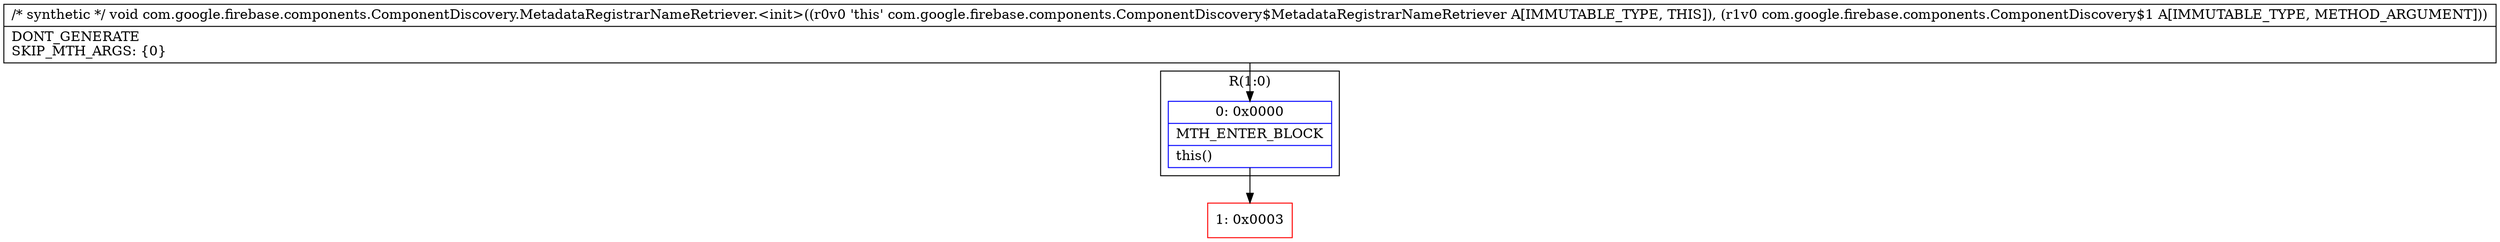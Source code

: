 digraph "CFG forcom.google.firebase.components.ComponentDiscovery.MetadataRegistrarNameRetriever.\<init\>(Lcom\/google\/firebase\/components\/ComponentDiscovery$1;)V" {
subgraph cluster_Region_1220202202 {
label = "R(1:0)";
node [shape=record,color=blue];
Node_0 [shape=record,label="{0\:\ 0x0000|MTH_ENTER_BLOCK\l|this()\l}"];
}
Node_1 [shape=record,color=red,label="{1\:\ 0x0003}"];
MethodNode[shape=record,label="{\/* synthetic *\/ void com.google.firebase.components.ComponentDiscovery.MetadataRegistrarNameRetriever.\<init\>((r0v0 'this' com.google.firebase.components.ComponentDiscovery$MetadataRegistrarNameRetriever A[IMMUTABLE_TYPE, THIS]), (r1v0 com.google.firebase.components.ComponentDiscovery$1 A[IMMUTABLE_TYPE, METHOD_ARGUMENT]))  | DONT_GENERATE\lSKIP_MTH_ARGS: \{0\}\l}"];
MethodNode -> Node_0;
Node_0 -> Node_1;
}

